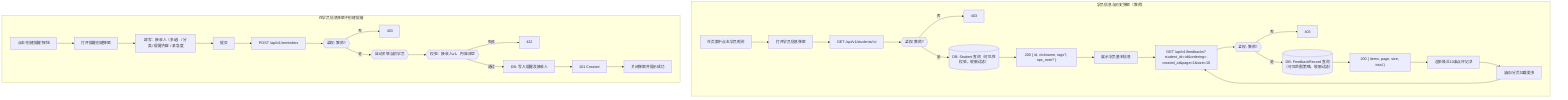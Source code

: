 flowchart TD
  subgraph StudentInfoModal["学员信息与历史弹窗（教师）"]
    ClickName["在页面中点击学员昵称"] --> OpenModal["打开学员信息弹窗"]
    OpenModal --> API_GET_STU["GET /api/v1/students/:id"]
    API_GET_STU --> AuthT{{"鉴权: 教师?"}}
    AuthT -- 否 --> E403_T["403"]
    AuthT -- 是 --> DB_Stu[("DB: Student 查询（可见性校验，软删过滤）")]
    DB_Stu --> RespStu["200 { id, nickname, tags?, ops_note? }"]
    RespStu --> ShowBasic["展示学员基本信息"]

    ShowBasic --> API_GET_FB["GET /api/v1/feedbacks?student_id=:id&ordering=-created_at&page=1&size=10"]
    API_GET_FB --> AuthT2{{"鉴权: 教师?"}}
    AuthT2 -- 否 --> E403_T2["403"]
    AuthT2 -- 是 --> DB_FB[("DB: FeedbackRecord 查询（可见范围策略，软删过滤）")]
    DB_FB --> RespFB["200 { items, page, size, total }"]
    RespFB --> RenderFB["渲染最近10条点评记录"]
    RenderFB --> More["滚动/分页加载更多"]
    More --> API_GET_FB
  end

  subgraph CreateReminderFromStudent["在学员信息弹窗中创建提醒"]
    ClickCreateRem["点击“创建提醒”按钮"] --> OpenRemModal["打开提醒创建弹窗"]
    OpenRemModal --> FillRem["填写：接收人（多选）/ 分类 / 提醒内容 / 紧急度"]
    FillRem --> SubmitRem["提交"]
    SubmitRem --> API_REM_POST["POST /api/v1/reminders"]
    API_REM_POST --> AuthRem{{"鉴权: 教师?"}}
    AuthRem -- 否 --> E403R["403"]
    AuthRem -- 是 --> EnrichR{{"自动关联当前学员"}}
    EnrichR --> ValidateR{{"校验：接收人≥1、内容非空"}}
    ValidateR -- 失败 --> E422R["422"]
    ValidateR -- 通过 --> DB_Rem["DB: 写入提醒及接收人"]
    DB_Rem --> Resp201R["201 Created"]
    Resp201R --> BackModal["关闭弹窗并提示成功"]
  end